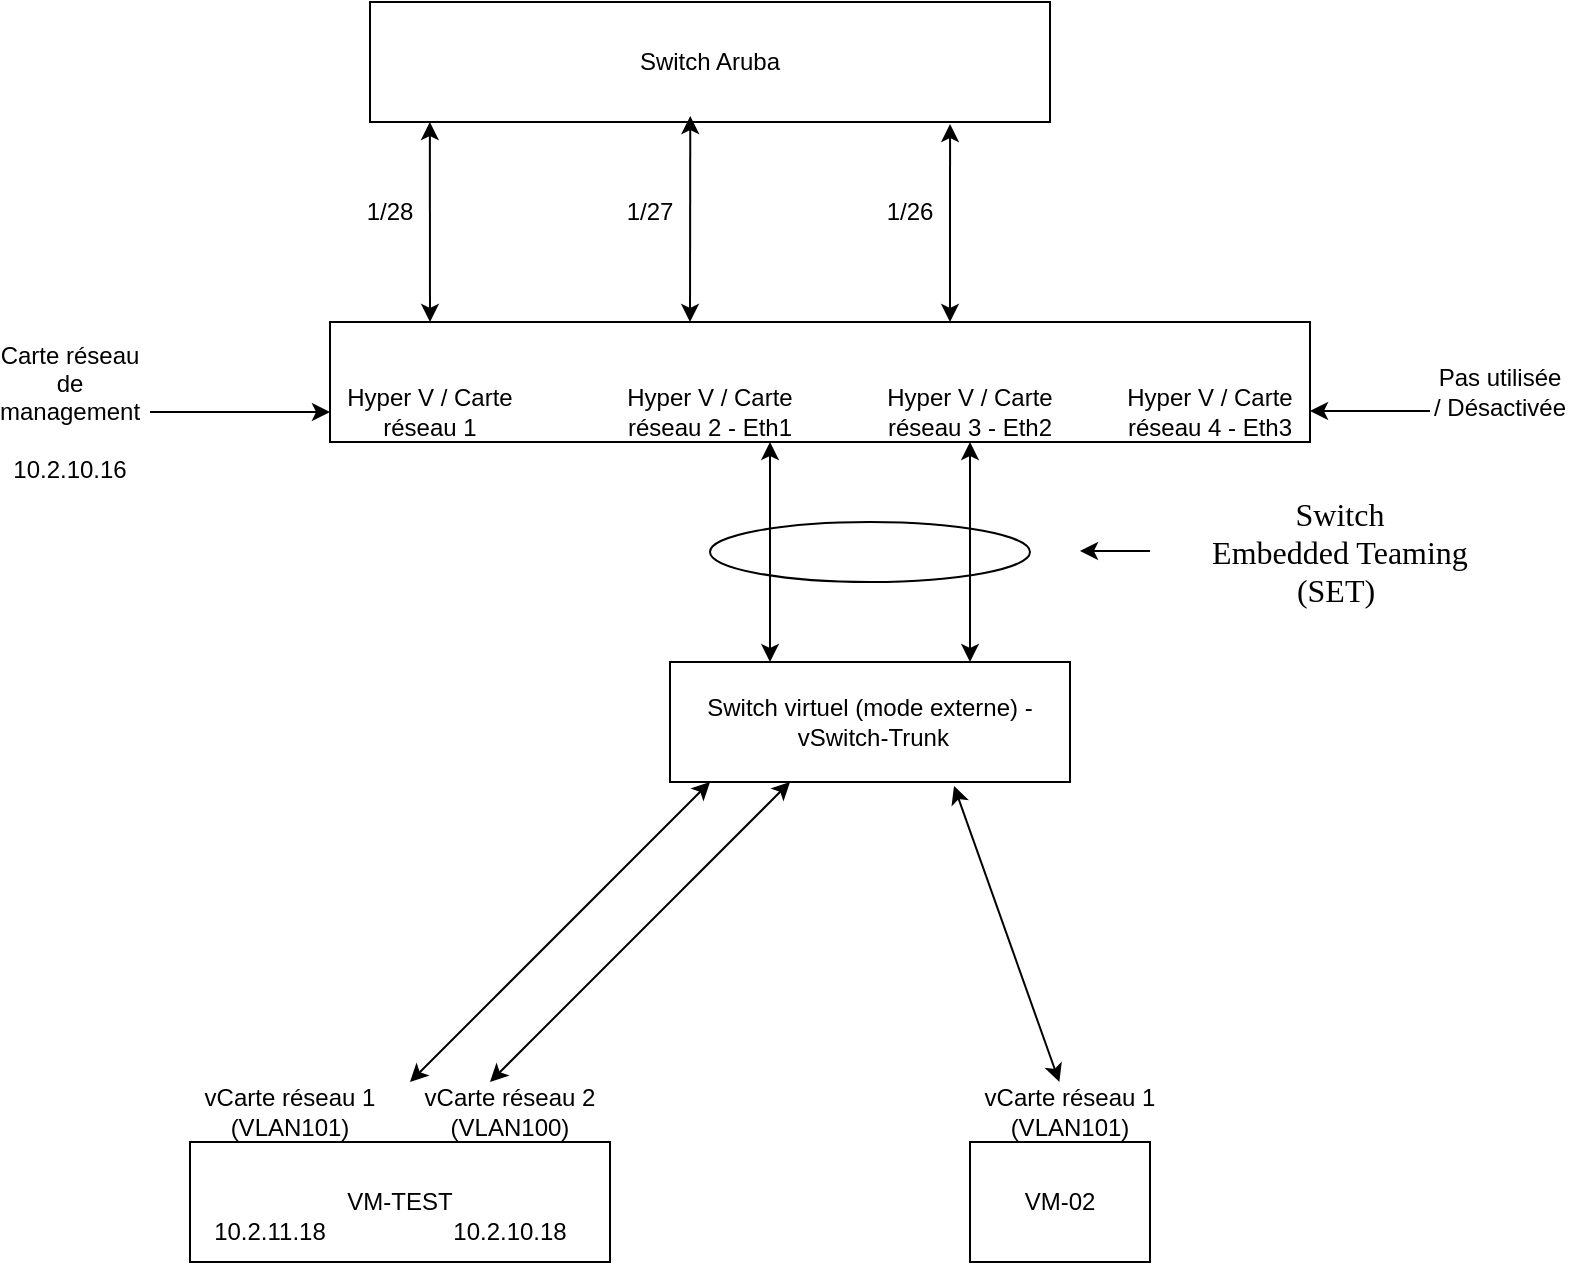 <mxfile version="24.7.17">
  <diagram name="Page-1" id="t49bUalGkOgk-9BUWiEc">
    <mxGraphModel dx="1434" dy="836" grid="1" gridSize="10" guides="1" tooltips="1" connect="1" arrows="1" fold="1" page="1" pageScale="1" pageWidth="1169" pageHeight="827" math="0" shadow="0">
      <root>
        <mxCell id="0" />
        <mxCell id="1" parent="0" />
        <mxCell id="8p0Jh4itUdJ0mji6k-67-33" value="" style="ellipse;whiteSpace=wrap;html=1;" vertex="1" parent="1">
          <mxGeometry x="590" y="330" width="160" height="30" as="geometry" />
        </mxCell>
        <mxCell id="8p0Jh4itUdJ0mji6k-67-1" value="" style="rounded=0;whiteSpace=wrap;html=1;" vertex="1" parent="1">
          <mxGeometry x="400" y="230" width="490" height="60" as="geometry" />
        </mxCell>
        <mxCell id="8p0Jh4itUdJ0mji6k-67-2" value="Hyper V / Carte réseau 1" style="text;html=1;align=center;verticalAlign=middle;whiteSpace=wrap;rounded=0;" vertex="1" parent="1">
          <mxGeometry x="400" y="260" width="100" height="30" as="geometry" />
        </mxCell>
        <mxCell id="8p0Jh4itUdJ0mji6k-67-3" value="Hyper V / Carte réseau 2 - Eth1" style="text;html=1;align=center;verticalAlign=middle;whiteSpace=wrap;rounded=0;" vertex="1" parent="1">
          <mxGeometry x="540" y="260" width="100" height="30" as="geometry" />
        </mxCell>
        <mxCell id="8p0Jh4itUdJ0mji6k-67-4" value="VM-TEST" style="rounded=0;whiteSpace=wrap;html=1;" vertex="1" parent="1">
          <mxGeometry x="330" y="640" width="210" height="60" as="geometry" />
        </mxCell>
        <mxCell id="8p0Jh4itUdJ0mji6k-67-5" value="vCarte réseau 1 (VLAN101)" style="text;html=1;align=center;verticalAlign=middle;whiteSpace=wrap;rounded=0;" vertex="1" parent="1">
          <mxGeometry x="330" y="610" width="100" height="30" as="geometry" />
        </mxCell>
        <mxCell id="8p0Jh4itUdJ0mji6k-67-6" value="vCarte réseau 2&lt;div&gt;(VLAN100)&lt;/div&gt;" style="text;html=1;align=center;verticalAlign=middle;whiteSpace=wrap;rounded=0;" vertex="1" parent="1">
          <mxGeometry x="440" y="610" width="100" height="30" as="geometry" />
        </mxCell>
        <mxCell id="8p0Jh4itUdJ0mji6k-67-7" value="Switch virtuel (mode externe) -&amp;nbsp;vSwitch-Trunk" style="rounded=0;whiteSpace=wrap;html=1;" vertex="1" parent="1">
          <mxGeometry x="570" y="400" width="200" height="60" as="geometry" />
        </mxCell>
        <mxCell id="8p0Jh4itUdJ0mji6k-67-8" value="" style="endArrow=classic;html=1;rounded=0;" edge="1" parent="1" target="8p0Jh4itUdJ0mji6k-67-2">
          <mxGeometry width="50" height="50" relative="1" as="geometry">
            <mxPoint x="310" y="275" as="sourcePoint" />
            <mxPoint x="430" y="100" as="targetPoint" />
          </mxGeometry>
        </mxCell>
        <mxCell id="8p0Jh4itUdJ0mji6k-67-9" value="Carte réseau de management&lt;div&gt;&lt;br&gt;&lt;/div&gt;&lt;div&gt;10.2.10.16&lt;/div&gt;" style="text;html=1;align=center;verticalAlign=middle;whiteSpace=wrap;rounded=0;" vertex="1" parent="1">
          <mxGeometry x="240" y="260" width="60" height="30" as="geometry" />
        </mxCell>
        <mxCell id="8p0Jh4itUdJ0mji6k-67-13" value="" style="endArrow=classic;startArrow=classic;html=1;rounded=0;exitX=0.3;exitY=1;exitDx=0;exitDy=0;exitPerimeter=0;" edge="1" parent="1" source="8p0Jh4itUdJ0mji6k-67-7">
          <mxGeometry width="50" height="50" relative="1" as="geometry">
            <mxPoint x="420" y="550" as="sourcePoint" />
            <mxPoint x="480" y="610" as="targetPoint" />
          </mxGeometry>
        </mxCell>
        <mxCell id="8p0Jh4itUdJ0mji6k-67-16" value="Switch Aruba" style="rounded=0;whiteSpace=wrap;html=1;" vertex="1" parent="1">
          <mxGeometry x="420" y="70" width="340" height="60" as="geometry" />
        </mxCell>
        <mxCell id="8p0Jh4itUdJ0mji6k-67-22" value="1/28" style="text;html=1;align=center;verticalAlign=middle;whiteSpace=wrap;rounded=0;" vertex="1" parent="1">
          <mxGeometry x="400" y="160" width="60" height="30" as="geometry" />
        </mxCell>
        <mxCell id="8p0Jh4itUdJ0mji6k-67-23" value="1/26" style="text;html=1;align=center;verticalAlign=middle;whiteSpace=wrap;rounded=0;" vertex="1" parent="1">
          <mxGeometry x="660" y="160" width="60" height="30" as="geometry" />
        </mxCell>
        <mxCell id="8p0Jh4itUdJ0mji6k-67-25" value="" style="endArrow=classic;startArrow=classic;html=1;rounded=0;entryX=0.8;entryY=1;entryDx=0;entryDy=0;entryPerimeter=0;" edge="1" parent="1" target="8p0Jh4itUdJ0mji6k-67-3">
          <mxGeometry width="50" height="50" relative="1" as="geometry">
            <mxPoint x="620" y="400" as="sourcePoint" />
            <mxPoint x="685" y="297" as="targetPoint" />
          </mxGeometry>
        </mxCell>
        <mxCell id="8p0Jh4itUdJ0mji6k-67-26" value="1/27" style="text;html=1;align=center;verticalAlign=middle;whiteSpace=wrap;rounded=0;" vertex="1" parent="1">
          <mxGeometry x="530" y="160" width="60" height="30" as="geometry" />
        </mxCell>
        <mxCell id="8p0Jh4itUdJ0mji6k-67-30" value="Hyper V / Carte réseau 3 - Eth2" style="text;html=1;align=center;verticalAlign=middle;whiteSpace=wrap;rounded=0;" vertex="1" parent="1">
          <mxGeometry x="670" y="260" width="100" height="30" as="geometry" />
        </mxCell>
        <mxCell id="8p0Jh4itUdJ0mji6k-67-31" value="" style="endArrow=classic;startArrow=classic;html=1;rounded=0;entryX=0.5;entryY=1;entryDx=0;entryDy=0;exitX=0.75;exitY=0;exitDx=0;exitDy=0;" edge="1" parent="1" source="8p0Jh4itUdJ0mji6k-67-7" target="8p0Jh4itUdJ0mji6k-67-30">
          <mxGeometry width="50" height="50" relative="1" as="geometry">
            <mxPoint x="705" y="380" as="sourcePoint" />
            <mxPoint x="755" y="330" as="targetPoint" />
          </mxGeometry>
        </mxCell>
        <mxCell id="8p0Jh4itUdJ0mji6k-67-34" value="" style="endArrow=classic;startArrow=classic;html=1;rounded=0;exitX=0.3;exitY=1;exitDx=0;exitDy=0;exitPerimeter=0;" edge="1" parent="1">
          <mxGeometry width="50" height="50" relative="1" as="geometry">
            <mxPoint x="590" y="460" as="sourcePoint" />
            <mxPoint x="440" y="610" as="targetPoint" />
          </mxGeometry>
        </mxCell>
        <mxCell id="8p0Jh4itUdJ0mji6k-67-35" value="VM-02" style="rounded=0;whiteSpace=wrap;html=1;" vertex="1" parent="1">
          <mxGeometry x="720" y="640" width="90" height="60" as="geometry" />
        </mxCell>
        <mxCell id="8p0Jh4itUdJ0mji6k-67-36" value="vCarte réseau 1 (VLAN101)" style="text;html=1;align=center;verticalAlign=middle;whiteSpace=wrap;rounded=0;" vertex="1" parent="1">
          <mxGeometry x="720" y="610" width="100" height="30" as="geometry" />
        </mxCell>
        <mxCell id="8p0Jh4itUdJ0mji6k-67-38" value="" style="endArrow=classic;startArrow=classic;html=1;rounded=0;entryX=0.71;entryY=1.033;entryDx=0;entryDy=0;entryPerimeter=0;" edge="1" parent="1" source="8p0Jh4itUdJ0mji6k-67-36" target="8p0Jh4itUdJ0mji6k-67-7">
          <mxGeometry width="50" height="50" relative="1" as="geometry">
            <mxPoint x="680" y="590" as="sourcePoint" />
            <mxPoint x="730" y="540" as="targetPoint" />
          </mxGeometry>
        </mxCell>
        <mxCell id="8p0Jh4itUdJ0mji6k-67-42" value="Hyper V / Carte réseau 4 - Eth3" style="text;html=1;align=center;verticalAlign=middle;whiteSpace=wrap;rounded=0;" vertex="1" parent="1">
          <mxGeometry x="790" y="260" width="100" height="30" as="geometry" />
        </mxCell>
        <mxCell id="8p0Jh4itUdJ0mji6k-67-43" value="Pas utilisée / Désactivée" style="text;html=1;align=center;verticalAlign=middle;whiteSpace=wrap;rounded=0;" vertex="1" parent="1">
          <mxGeometry x="950" y="250" width="70" height="30" as="geometry" />
        </mxCell>
        <mxCell id="8p0Jh4itUdJ0mji6k-67-44" value="" style="endArrow=classic;html=1;rounded=0;" edge="1" parent="1">
          <mxGeometry width="50" height="50" relative="1" as="geometry">
            <mxPoint x="950" y="274.5" as="sourcePoint" />
            <mxPoint x="890" y="274.5" as="targetPoint" />
          </mxGeometry>
        </mxCell>
        <mxCell id="8p0Jh4itUdJ0mji6k-67-45" value="10.2.10.18" style="text;html=1;align=center;verticalAlign=middle;whiteSpace=wrap;rounded=0;" vertex="1" parent="1">
          <mxGeometry x="460" y="670" width="60" height="30" as="geometry" />
        </mxCell>
        <mxCell id="8p0Jh4itUdJ0mji6k-67-46" value="10.2.11.18" style="text;html=1;align=center;verticalAlign=middle;whiteSpace=wrap;rounded=0;" vertex="1" parent="1">
          <mxGeometry x="340" y="670" width="60" height="30" as="geometry" />
        </mxCell>
        <mxCell id="8p0Jh4itUdJ0mji6k-67-47" value="" style="endArrow=classic;startArrow=classic;html=1;rounded=0;entryX=0.471;entryY=0.95;entryDx=0;entryDy=0;entryPerimeter=0;" edge="1" parent="1" target="8p0Jh4itUdJ0mji6k-67-16">
          <mxGeometry width="50" height="50" relative="1" as="geometry">
            <mxPoint x="580" y="230" as="sourcePoint" />
            <mxPoint x="630" y="180" as="targetPoint" />
          </mxGeometry>
        </mxCell>
        <mxCell id="8p0Jh4itUdJ0mji6k-67-48" value="" style="endArrow=classic;startArrow=classic;html=1;rounded=0;entryX=0.853;entryY=1.017;entryDx=0;entryDy=0;entryPerimeter=0;" edge="1" parent="1" target="8p0Jh4itUdJ0mji6k-67-16">
          <mxGeometry width="50" height="50" relative="1" as="geometry">
            <mxPoint x="710" y="230" as="sourcePoint" />
            <mxPoint x="760" y="180" as="targetPoint" />
          </mxGeometry>
        </mxCell>
        <mxCell id="8p0Jh4itUdJ0mji6k-67-49" value="" style="endArrow=classic;startArrow=classic;html=1;rounded=0;entryX=0.088;entryY=1;entryDx=0;entryDy=0;entryPerimeter=0;" edge="1" parent="1" target="8p0Jh4itUdJ0mji6k-67-16">
          <mxGeometry width="50" height="50" relative="1" as="geometry">
            <mxPoint x="450" y="230" as="sourcePoint" />
            <mxPoint x="500" y="180" as="targetPoint" />
          </mxGeometry>
        </mxCell>
        <mxCell id="8p0Jh4itUdJ0mji6k-67-50" value="&lt;span style=&quot;font-size:12.0pt;line-height:&lt;br/&gt;115%;font-family:&amp;quot;Cambria&amp;quot;,serif;mso-ascii-theme-font:minor-latin;mso-fareast-font-family:&lt;br/&gt;&amp;quot;MS Mincho&amp;quot;;mso-fareast-theme-font:minor-fareast;mso-hansi-theme-font:minor-latin;&lt;br/&gt;mso-bidi-font-family:&amp;quot;Times New Roman&amp;quot;;mso-bidi-theme-font:minor-bidi;&lt;br/&gt;mso-ansi-language:EN-US;mso-fareast-language:EN-US;mso-bidi-language:AR-SA&quot; lang=&quot;EN-US&quot;&gt;Switch&lt;br/&gt;Embedded Teaming (SET)&amp;nbsp;&lt;/span&gt;" style="text;html=1;align=center;verticalAlign=middle;whiteSpace=wrap;rounded=0;" vertex="1" parent="1">
          <mxGeometry x="820" y="330" width="170" height="30" as="geometry" />
        </mxCell>
        <mxCell id="8p0Jh4itUdJ0mji6k-67-51" value="" style="endArrow=classic;html=1;rounded=0;" edge="1" parent="1">
          <mxGeometry width="50" height="50" relative="1" as="geometry">
            <mxPoint x="810" y="344.5" as="sourcePoint" />
            <mxPoint x="775" y="344.5" as="targetPoint" />
          </mxGeometry>
        </mxCell>
      </root>
    </mxGraphModel>
  </diagram>
</mxfile>
